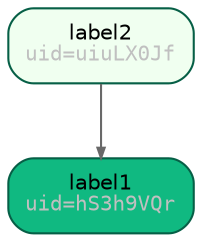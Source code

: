 digraph hS3h9VQr {
	node [color="#065f46" fillcolor=honeydew fontname=Helvetica fontsize=10 shape=box style="rounded,filled"]
	edge [arrowsize=0.5]
	hS3h9VQr [label=" <label1<BR/><FONT COLOR=\"GREY\" POINT-SIZE=\"10\" FACE=\"Monospace\">uid=hS3h9VQr</FONT>>" fillcolor="#10b981"]
	uiuLX0Jf [label=<label2<BR/><FONT COLOR="GREY" POINT-SIZE="10" FACE="Monospace">uid=uiuLX0Jf</FONT>>]
	hS3h9VQr [label=<label1<BR/><FONT COLOR="GREY" POINT-SIZE="10" FACE="Monospace">uid=hS3h9VQr</FONT>>]
	uiuLX0Jf -> hS3h9VQr [color=dimgrey]
}
